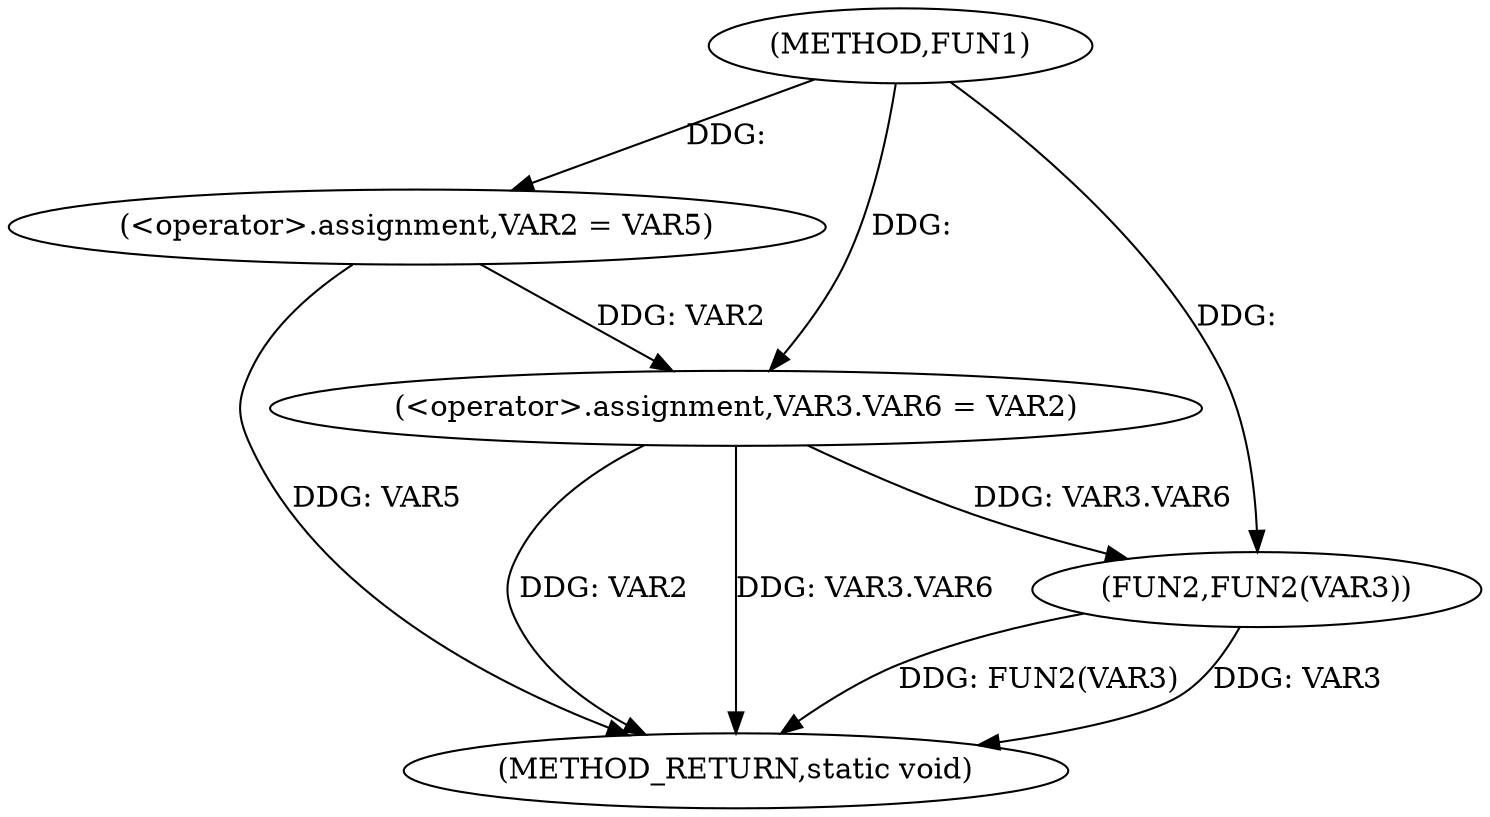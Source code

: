 digraph FUN1 {  
"1000100" [label = "(METHOD,FUN1)" ]
"1000116" [label = "(METHOD_RETURN,static void)" ]
"1000106" [label = "(<operator>.assignment,VAR2 = VAR5)" ]
"1000109" [label = "(<operator>.assignment,VAR3.VAR6 = VAR2)" ]
"1000114" [label = "(FUN2,FUN2(VAR3))" ]
  "1000106" -> "1000116"  [ label = "DDG: VAR5"] 
  "1000114" -> "1000116"  [ label = "DDG: FUN2(VAR3)"] 
  "1000114" -> "1000116"  [ label = "DDG: VAR3"] 
  "1000109" -> "1000116"  [ label = "DDG: VAR2"] 
  "1000109" -> "1000116"  [ label = "DDG: VAR3.VAR6"] 
  "1000100" -> "1000106"  [ label = "DDG: "] 
  "1000106" -> "1000109"  [ label = "DDG: VAR2"] 
  "1000100" -> "1000109"  [ label = "DDG: "] 
  "1000109" -> "1000114"  [ label = "DDG: VAR3.VAR6"] 
  "1000100" -> "1000114"  [ label = "DDG: "] 
}
